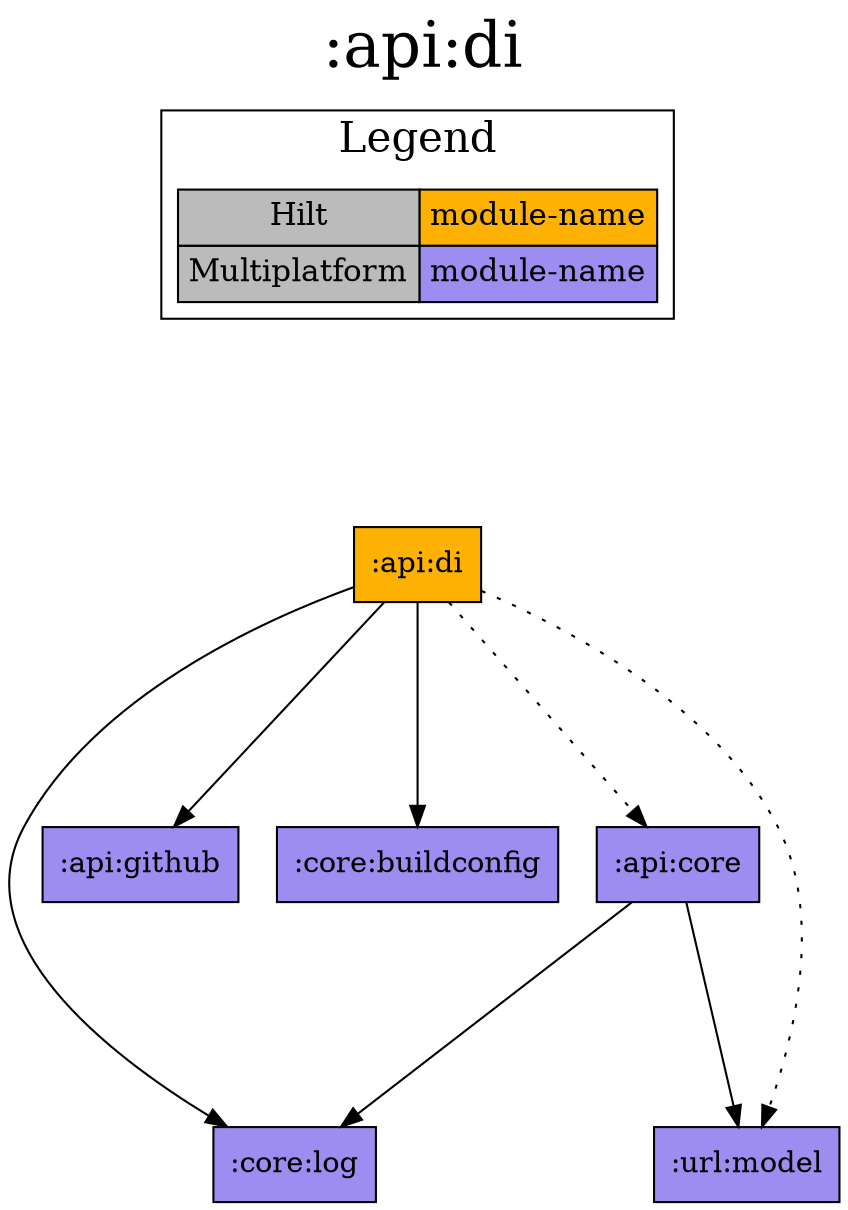digraph {
edge ["dir"="forward"]
graph ["dpi"="100","label"=":api:di","labelloc"="t","fontsize"="30","ranksep"="1.5","rankdir"="TB"]
node ["style"="filled"]
":api:core" ["fillcolor"="#9D8DF1","shape"="box"]
":api:di" ["shape"="box","fillcolor"="#FCB103"]
":api:github" ["fillcolor"="#9D8DF1","shape"="box"]
":core:buildconfig" ["fillcolor"="#9D8DF1","shape"="box"]
":core:log" ["fillcolor"="#9D8DF1","shape"="box"]
":url:model" ["fillcolor"="#9D8DF1","shape"="box"]
{
edge ["dir"="none"]
graph ["rank"="same"]
":api:di"
}
":api:core" -> ":core:log"
":api:core" -> ":url:model"
":api:di" -> ":api:core" ["style"="dotted"]
":api:di" -> ":api:github"
":api:di" -> ":core:buildconfig"
":api:di" -> ":core:log"
":api:di" -> ":url:model" ["style"="dotted"]
subgraph "cluster_legend" {
edge ["dir"="none"]
graph ["label"="Legend","fontsize"="20"]
"Legend" ["style"="filled","fillcolor"="#bbbbbb","shape"="none","margin"="0","fontsize"="15","label"=<
<TABLE BORDER="0" CELLBORDER="1" CELLSPACING="0" CELLPADDING="4">
<TR><TD>Hilt</TD><TD BGCOLOR="#FCB103">module-name</TD></TR>
<TR><TD>Multiplatform</TD><TD BGCOLOR="#9D8DF1">module-name</TD></TR>
</TABLE>
>]
} -> ":api:di" ["style"="invis"]
}
